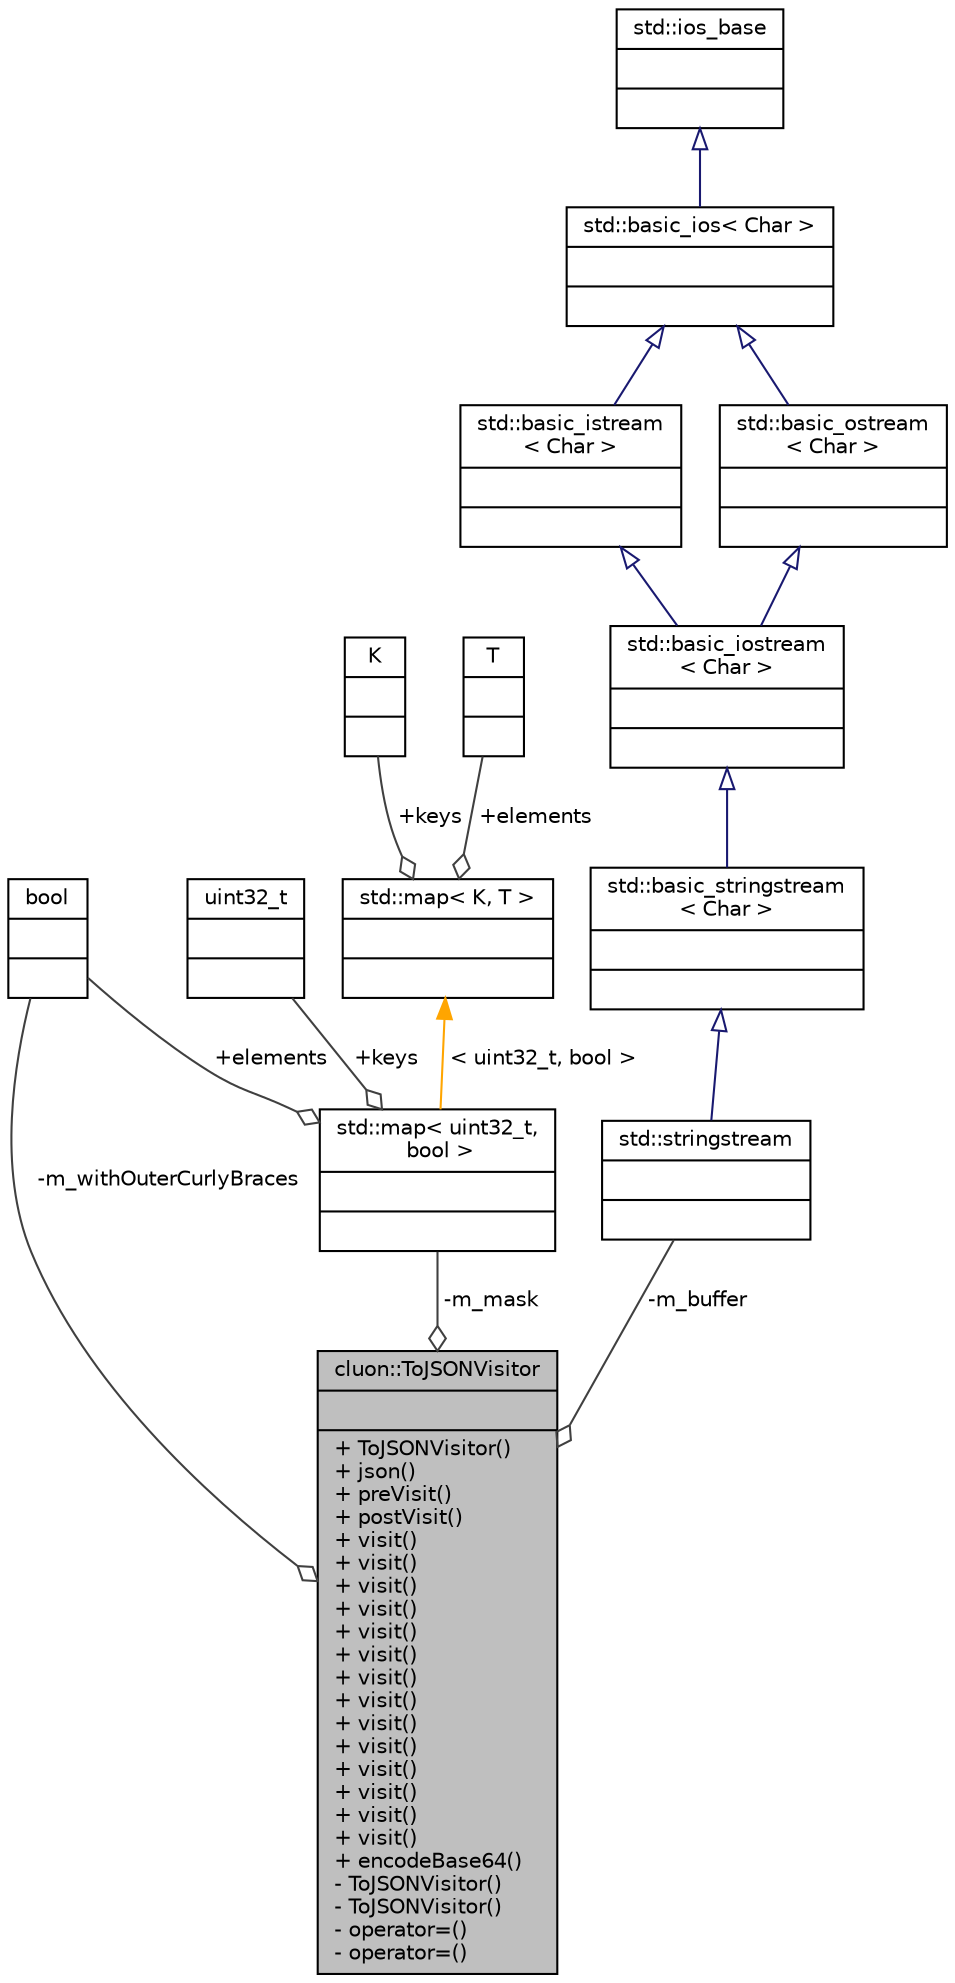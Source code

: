 digraph "cluon::ToJSONVisitor"
{
 // LATEX_PDF_SIZE
  edge [fontname="Helvetica",fontsize="10",labelfontname="Helvetica",labelfontsize="10"];
  node [fontname="Helvetica",fontsize="10",shape=record];
  Node1 [label="{cluon::ToJSONVisitor\n||+ ToJSONVisitor()\l+ json()\l+ preVisit()\l+ postVisit()\l+ visit()\l+ visit()\l+ visit()\l+ visit()\l+ visit()\l+ visit()\l+ visit()\l+ visit()\l+ visit()\l+ visit()\l+ visit()\l+ visit()\l+ visit()\l+ visit()\l+ encodeBase64()\l- ToJSONVisitor()\l- ToJSONVisitor()\l- operator=()\l- operator=()\l}",height=0.2,width=0.4,color="black", fillcolor="grey75", style="filled", fontcolor="black",tooltip=" "];
  Node2 -> Node1 [color="grey25",fontsize="10",style="solid",label=" -m_withOuterCurlyBraces" ,arrowhead="odiamond"];
  Node2 [label="{bool\n||}",height=0.2,width=0.4,color="black", fillcolor="white", style="filled",tooltip=" "];
  Node3 -> Node1 [color="grey25",fontsize="10",style="solid",label=" -m_mask" ,arrowhead="odiamond"];
  Node3 [label="{std::map\< uint32_t,\l bool \>\n||}",height=0.2,width=0.4,color="black", fillcolor="white", style="filled",tooltip=" "];
  Node4 -> Node3 [color="grey25",fontsize="10",style="solid",label=" +keys" ,arrowhead="odiamond"];
  Node4 [label="{uint32_t\n||}",height=0.2,width=0.4,color="black", fillcolor="white", style="filled",tooltip=" "];
  Node2 -> Node3 [color="grey25",fontsize="10",style="solid",label=" +elements" ,arrowhead="odiamond"];
  Node5 -> Node3 [dir="back",color="orange",fontsize="10",style="solid",label=" \< uint32_t, bool \>" ];
  Node5 [label="{std::map\< K, T \>\n||}",height=0.2,width=0.4,color="black", fillcolor="white", style="filled",tooltip=" "];
  Node6 -> Node5 [color="grey25",fontsize="10",style="solid",label=" +keys" ,arrowhead="odiamond"];
  Node6 [label="{K\n||}",height=0.2,width=0.4,color="black", fillcolor="white", style="filled",tooltip=" "];
  Node7 -> Node5 [color="grey25",fontsize="10",style="solid",label=" +elements" ,arrowhead="odiamond"];
  Node7 [label="{T\n||}",height=0.2,width=0.4,color="black", fillcolor="white", style="filled",tooltip=" "];
  Node8 -> Node1 [color="grey25",fontsize="10",style="solid",label=" -m_buffer" ,arrowhead="odiamond"];
  Node8 [label="{std::stringstream\n||}",height=0.2,width=0.4,color="black", fillcolor="white", style="filled",tooltip=" "];
  Node9 -> Node8 [dir="back",color="midnightblue",fontsize="10",style="solid",arrowtail="onormal"];
  Node9 [label="{std::basic_stringstream\l\< Char \>\n||}",height=0.2,width=0.4,color="black", fillcolor="white", style="filled",tooltip=" "];
  Node10 -> Node9 [dir="back",color="midnightblue",fontsize="10",style="solid",arrowtail="onormal"];
  Node10 [label="{std::basic_iostream\l\< Char \>\n||}",height=0.2,width=0.4,color="black", fillcolor="white", style="filled",tooltip=" "];
  Node11 -> Node10 [dir="back",color="midnightblue",fontsize="10",style="solid",arrowtail="onormal"];
  Node11 [label="{std::basic_istream\l\< Char \>\n||}",height=0.2,width=0.4,color="black", fillcolor="white", style="filled",tooltip=" "];
  Node12 -> Node11 [dir="back",color="midnightblue",fontsize="10",style="solid",arrowtail="onormal"];
  Node12 [label="{std::basic_ios\< Char \>\n||}",height=0.2,width=0.4,color="black", fillcolor="white", style="filled",tooltip=" "];
  Node13 -> Node12 [dir="back",color="midnightblue",fontsize="10",style="solid",arrowtail="onormal"];
  Node13 [label="{std::ios_base\n||}",height=0.2,width=0.4,color="black", fillcolor="white", style="filled",tooltip=" "];
  Node14 -> Node10 [dir="back",color="midnightblue",fontsize="10",style="solid",arrowtail="onormal"];
  Node14 [label="{std::basic_ostream\l\< Char \>\n||}",height=0.2,width=0.4,color="black", fillcolor="white", style="filled",tooltip=" "];
  Node12 -> Node14 [dir="back",color="midnightblue",fontsize="10",style="solid",arrowtail="onormal"];
}
